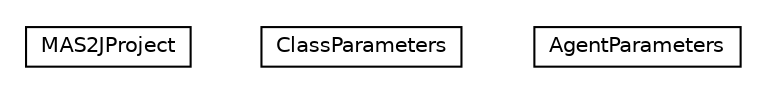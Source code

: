 #!/usr/local/bin/dot
#
# Class diagram 
# Generated by UMLGraph version R5_6_6-1-g9240c4 (http://www.umlgraph.org/)
#

digraph G {
	edge [fontname="Helvetica",fontsize=10,labelfontname="Helvetica",labelfontsize=10];
	node [fontname="Helvetica",fontsize=10,shape=plaintext];
	nodesep=0.25;
	ranksep=0.5;
	// jason.mas2j.MAS2JProject
	c4463 [label=<<table title="jason.mas2j.MAS2JProject" border="0" cellborder="1" cellspacing="0" cellpadding="2" port="p" href="./MAS2JProject.html">
		<tr><td><table border="0" cellspacing="0" cellpadding="1">
<tr><td align="center" balign="center"> MAS2JProject </td></tr>
		</table></td></tr>
		</table>>, URL="./MAS2JProject.html", fontname="Helvetica", fontcolor="black", fontsize=10.0];
	// jason.mas2j.ClassParameters
	c4464 [label=<<table title="jason.mas2j.ClassParameters" border="0" cellborder="1" cellspacing="0" cellpadding="2" port="p" href="./ClassParameters.html">
		<tr><td><table border="0" cellspacing="0" cellpadding="1">
<tr><td align="center" balign="center"> ClassParameters </td></tr>
		</table></td></tr>
		</table>>, URL="./ClassParameters.html", fontname="Helvetica", fontcolor="black", fontsize=10.0];
	// jason.mas2j.AgentParameters
	c4465 [label=<<table title="jason.mas2j.AgentParameters" border="0" cellborder="1" cellspacing="0" cellpadding="2" port="p" href="./AgentParameters.html">
		<tr><td><table border="0" cellspacing="0" cellpadding="1">
<tr><td align="center" balign="center"> AgentParameters </td></tr>
		</table></td></tr>
		</table>>, URL="./AgentParameters.html", fontname="Helvetica", fontcolor="black", fontsize=10.0];
}

